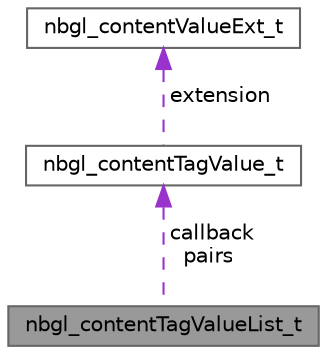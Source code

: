 digraph "nbgl_contentTagValueList_t"
{
 // LATEX_PDF_SIZE
  bgcolor="transparent";
  edge [fontname=Helvetica,fontsize=10,labelfontname=Helvetica,labelfontsize=10];
  node [fontname=Helvetica,fontsize=10,shape=box,height=0.2,width=0.4];
  Node1 [label="nbgl_contentTagValueList_t",height=0.2,width=0.4,color="gray40", fillcolor="grey60", style="filled", fontcolor="black",tooltip="This structure contains a list of [tag,value] pairs."];
  Node2 -> Node1 [dir="back",color="darkorchid3",style="dashed",label=" callback\npairs" ];
  Node2 [label="nbgl_contentTagValue_t",height=0.2,width=0.4,color="gray40", fillcolor="white", style="filled",URL="$structnbgl__contentTagValue__t.html",tooltip="This structure contains a [tag,value] pair."];
  Node3 -> Node2 [dir="back",color="darkorchid3",style="dashed",label=" extension" ];
  Node3 [label="nbgl_contentValueExt_t",height=0.2,width=0.4,color="gray40", fillcolor="white", style="filled",URL="$structnbgl__contentValueExt__t.html",tooltip="This structure contains additions to a tag/value pair, to be able to build a screen to display these ..."];
}
